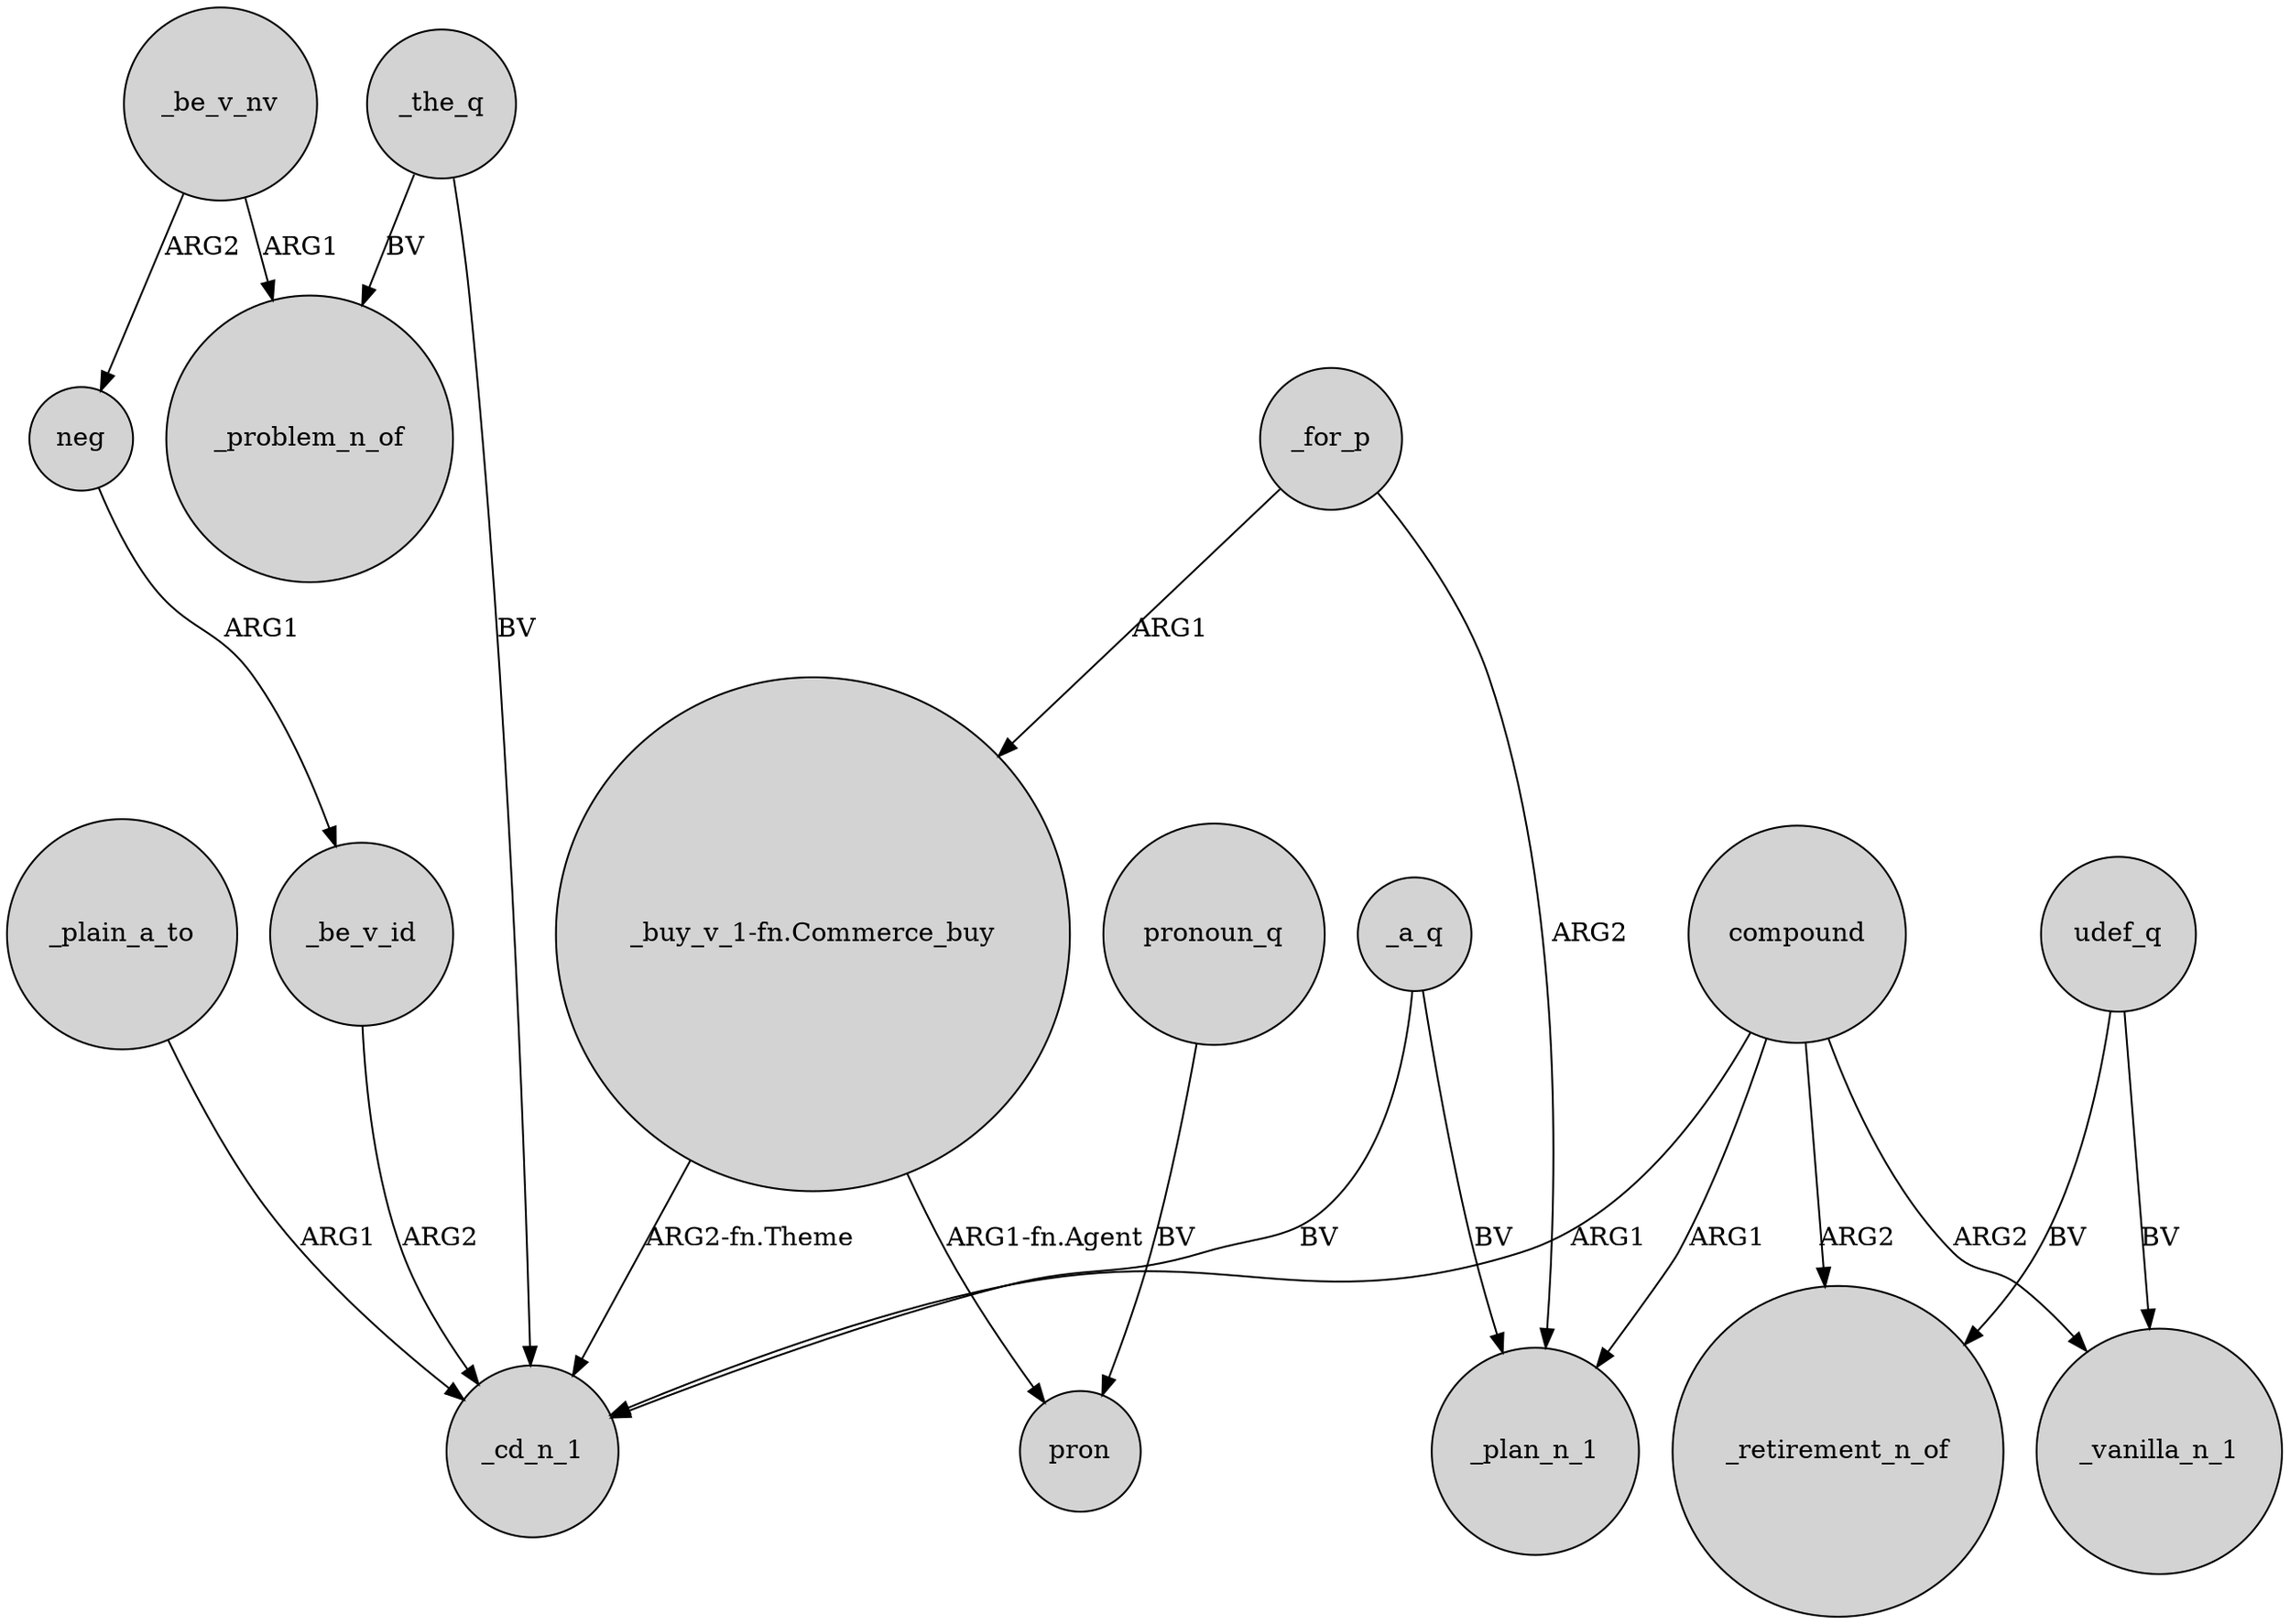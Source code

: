 digraph {
	node [shape=circle style=filled]
	_be_v_id -> _cd_n_1 [label=ARG2]
	"_buy_v_1-fn.Commerce_buy" -> pron [label="ARG1-fn.Agent"]
	_the_q -> _problem_n_of [label=BV]
	compound -> _cd_n_1 [label=ARG1]
	compound -> _plan_n_1 [label=ARG1]
	_plain_a_to -> _cd_n_1 [label=ARG1]
	udef_q -> _vanilla_n_1 [label=BV]
	"_buy_v_1-fn.Commerce_buy" -> _cd_n_1 [label="ARG2-fn.Theme"]
	_the_q -> _cd_n_1 [label=BV]
	udef_q -> _retirement_n_of [label=BV]
	_a_q -> _cd_n_1 [label=BV]
	pronoun_q -> pron [label=BV]
	_be_v_nv -> neg [label=ARG2]
	compound -> _vanilla_n_1 [label=ARG2]
	compound -> _retirement_n_of [label=ARG2]
	_for_p -> "_buy_v_1-fn.Commerce_buy" [label=ARG1]
	neg -> _be_v_id [label=ARG1]
	_be_v_nv -> _problem_n_of [label=ARG1]
	_for_p -> _plan_n_1 [label=ARG2]
	_a_q -> _plan_n_1 [label=BV]
}
